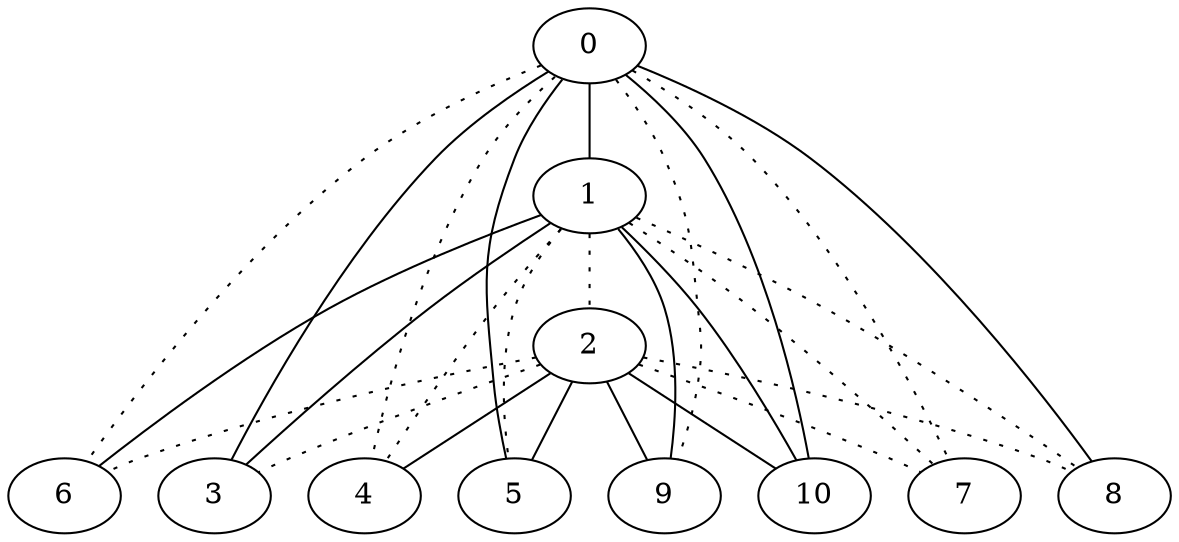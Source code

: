 graph {
a0[label=0];
a1[label=1];
a2[label=2];
a3[label=3];
a4[label=4];
a5[label=5];
a6[label=6];
a7[label=7];
a8[label=8];
a9[label=9];
a10[label=10];
a0 -- a1;
a0 -- a3;
a0 -- a4 [style=dotted];
a0 -- a5;
a0 -- a6 [style=dotted];
a0 -- a7 [style=dotted];
a0 -- a8;
a0 -- a9 [style=dotted];
a0 -- a10;
a1 -- a2 [style=dotted];
a1 -- a3;
a1 -- a4 [style=dotted];
a1 -- a5 [style=dotted];
a1 -- a6;
a1 -- a7 [style=dotted];
a1 -- a8 [style=dotted];
a1 -- a9;
a1 -- a10;
a2 -- a3 [style=dotted];
a2 -- a4;
a2 -- a5;
a2 -- a6 [style=dotted];
a2 -- a7 [style=dotted];
a2 -- a8 [style=dotted];
a2 -- a9;
a2 -- a10;
}
